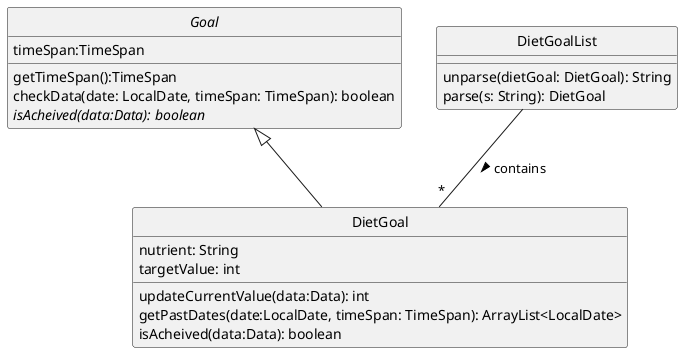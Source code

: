 @startuml
'https://plantuml.com/class-diagram

hide circle

abstract class Goal{
    timeSpan:TimeSpan
    getTimeSpan():TimeSpan
    checkData(date: LocalDate, timeSpan: TimeSpan): boolean
    {abstract} isAcheived(data:Data): boolean

}

class DietGoal{
    nutrient: String
    targetValue: int
    updateCurrentValue(data:Data): int
    getPastDates(date:LocalDate, timeSpan: TimeSpan): ArrayList<LocalDate>
    isAcheived(data:Data): boolean
}

class DietGoalList{
    unparse(dietGoal: DietGoal): String
    parse(s: String): DietGoal

}


Goal <|-- DietGoal
DietGoalList -- "*" DietGoal :contains >


@enduml